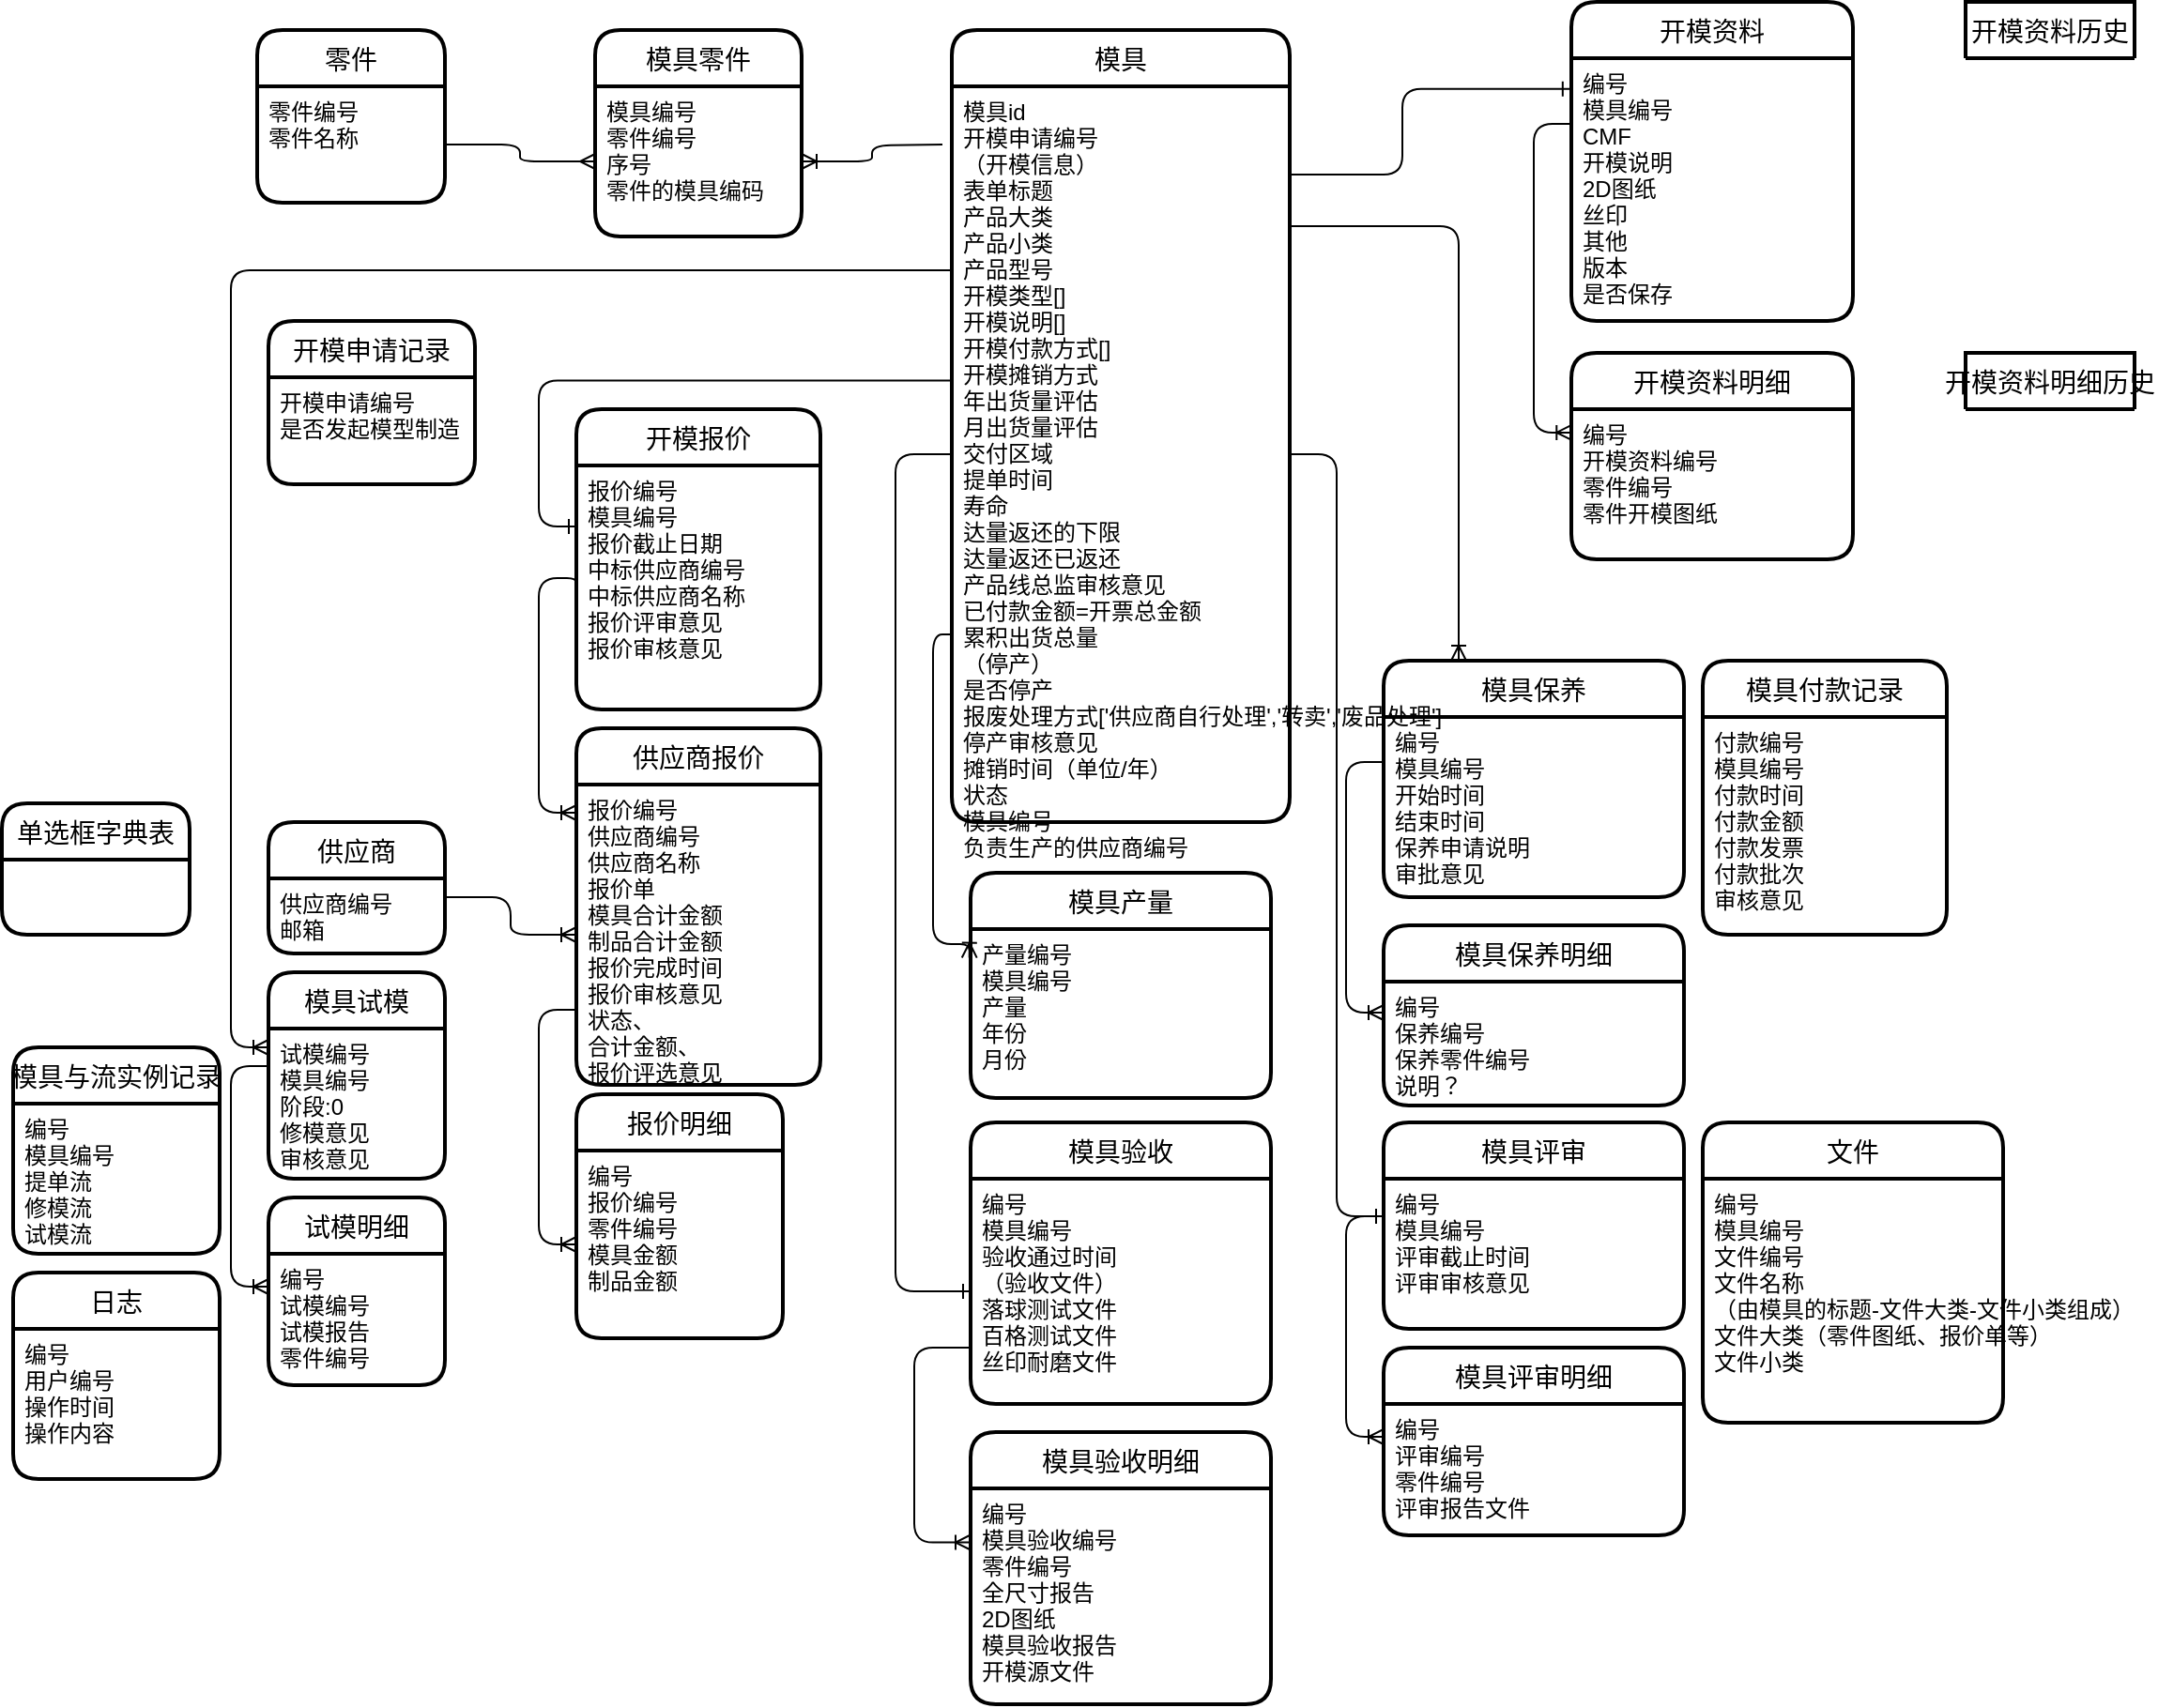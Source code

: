 <mxfile version="13.2.4" type="github" pages="4">
  <diagram id="NsPrAINzQS3ARWFUSx2h" name="实体关系图">
    <mxGraphModel grid="1" gridSize="10" guides="1" tooltips="1" connect="1" arrows="1" page="1" fold="1" pageScale="1" pageWidth="827" pageHeight="1169" math="0" shadow="0">
      <root>
        <mxCell id="0" />
        <mxCell id="1" parent="0" />
        <mxCell id="4ZtbwT0k7VQaQEq-_F7P-45" value="" style="edgeStyle=orthogonalEdgeStyle;fontSize=12;html=1;endArrow=none;startArrow=ERoneToMany;startFill=0;endFill=0;entryX=0;entryY=0.5;entryDx=0;entryDy=0;" parent="1" source="4ZtbwT0k7VQaQEq-_F7P-41" target="4ZtbwT0k7VQaQEq-_F7P-38" edge="1">
          <mxGeometry width="100" height="100" relative="1" as="geometry">
            <mxPoint x="290" y="440" as="sourcePoint" />
            <mxPoint x="250" y="240" as="targetPoint" />
            <Array as="points">
              <mxPoint x="290" y="435" />
              <mxPoint x="290" y="310" />
              <mxPoint x="310" y="310" />
            </Array>
          </mxGeometry>
        </mxCell>
        <mxCell id="4ZtbwT0k7VQaQEq-_F7P-37" value="开模报价" style="swimlane;childLayout=stackLayout;horizontal=1;startSize=30;horizontalStack=0;rounded=1;fontSize=14;fontStyle=0;strokeWidth=2;resizeParent=0;resizeLast=1;shadow=0;dashed=0;align=center;" parent="1" vertex="1">
          <mxGeometry x="310" y="220" width="130" height="160" as="geometry">
            <mxRectangle x="310" y="220" width="90" height="30" as="alternateBounds" />
          </mxGeometry>
        </mxCell>
        <mxCell id="4ZtbwT0k7VQaQEq-_F7P-38" value="报价编号&#xa;模具编号&#xa;报价截止日期&#xa;中标供应商编号&#xa;中标供应商名称&#xa;报价评审意见&#xa;报价审核意见" style="align=left;strokeColor=none;fillColor=none;spacingLeft=4;fontSize=12;verticalAlign=top;resizable=0;rotatable=0;part=1;" parent="4ZtbwT0k7VQaQEq-_F7P-37" vertex="1">
          <mxGeometry y="30" width="130" height="130" as="geometry" />
        </mxCell>
        <mxCell id="phaZ8rM3X3tsjUS_MmY6-9" style="edgeStyle=orthogonalEdgeStyle;rounded=1;orthogonalLoop=1;jettySize=auto;html=1;startArrow=none;startFill=0;endArrow=ERoneToMany;endFill=0;elbow=vertical;strokeColor=#000000;entryX=-0.004;entryY=0.17;entryDx=0;entryDy=0;entryPerimeter=0;" parent="1" source="4ZtbwT0k7VQaQEq-_F7P-36" target="4ZtbwT0k7VQaQEq-_F7P-68" edge="1">
          <mxGeometry relative="1" as="geometry">
            <mxPoint x="529" y="270" as="sourcePoint" />
            <mxPoint x="520" y="430" as="targetPoint" />
            <Array as="points">
              <mxPoint x="500" y="340" />
              <mxPoint x="500" y="505" />
            </Array>
          </mxGeometry>
        </mxCell>
        <mxCell id="phaZ8rM3X3tsjUS_MmY6-15" style="edgeStyle=orthogonalEdgeStyle;rounded=1;orthogonalLoop=1;jettySize=auto;html=1;exitX=1;exitY=0.25;exitDx=0;exitDy=0;entryX=0;entryY=0.5;entryDx=0;entryDy=0;startArrow=none;startFill=0;endArrow=ERoneToMany;endFill=0;strokeColor=#000000;" parent="1" source="phaZ8rM3X3tsjUS_MmY6-7" target="4ZtbwT0k7VQaQEq-_F7P-41" edge="1">
          <mxGeometry relative="1" as="geometry" />
        </mxCell>
        <mxCell id="phaZ8rM3X3tsjUS_MmY6-18" style="edgeStyle=orthogonalEdgeStyle;rounded=1;orthogonalLoop=1;jettySize=auto;html=1;exitX=0.998;exitY=0.19;exitDx=0;exitDy=0;startArrow=none;startFill=0;endArrow=ERoneToMany;endFill=0;strokeColor=#000000;exitPerimeter=0;entryX=0.25;entryY=0;entryDx=0;entryDy=0;" parent="1" source="4ZtbwT0k7VQaQEq-_F7P-36" target="phaZ8rM3X3tsjUS_MmY6-16" edge="1">
          <mxGeometry relative="1" as="geometry">
            <mxPoint x="870" y="330" as="targetPoint" />
            <Array as="points">
              <mxPoint x="780" y="123" />
            </Array>
          </mxGeometry>
        </mxCell>
        <mxCell id="phaZ8rM3X3tsjUS_MmY6-39" style="edgeStyle=orthogonalEdgeStyle;rounded=1;orthogonalLoop=1;jettySize=auto;html=1;exitX=0;exitY=0.25;exitDx=0;exitDy=0;entryX=0;entryY=0.25;entryDx=0;entryDy=0;startArrow=none;startFill=0;endArrow=ERoneToMany;endFill=0;strokeColor=#000000;" parent="1" source="phaZ8rM3X3tsjUS_MmY6-22" target="phaZ8rM3X3tsjUS_MmY6-26" edge="1">
          <mxGeometry relative="1" as="geometry" />
        </mxCell>
        <mxCell id="phaZ8rM3X3tsjUS_MmY6-108" value="开模资料明细历史" style="swimlane;childLayout=stackLayout;horizontal=1;startSize=30;horizontalStack=0;rounded=1;fontSize=14;fontStyle=0;strokeWidth=2;resizeParent=0;resizeLast=1;shadow=0;dashed=0;align=center;" parent="1" vertex="1" collapsed="1">
          <mxGeometry x="1050" y="190" width="90" height="30" as="geometry">
            <mxRectangle x="1050" y="190" width="150" height="110" as="alternateBounds" />
          </mxGeometry>
        </mxCell>
        <mxCell id="phaZ8rM3X3tsjUS_MmY6-109" value="编号&#xa;开模资料编号&#xa;零件编号&#xa;零件开模图纸&#xa;&#xa;&#xa;" style="align=left;strokeColor=none;fillColor=none;spacingLeft=4;fontSize=12;verticalAlign=top;resizable=0;rotatable=0;part=1;" parent="phaZ8rM3X3tsjUS_MmY6-108" vertex="1">
          <mxGeometry y="30" width="90" as="geometry" />
        </mxCell>
        <mxCell id="phaZ8rM3X3tsjUS_MmY6-50" style="edgeStyle=orthogonalEdgeStyle;rounded=1;orthogonalLoop=1;jettySize=auto;html=1;exitX=0;exitY=0.5;exitDx=0;exitDy=0;entryX=0;entryY=0.5;entryDx=0;entryDy=0;startArrow=none;startFill=0;endArrow=ERone;endFill=0;strokeColor=#000000;fontColor=#BBBBBB;" parent="1" source="4ZtbwT0k7VQaQEq-_F7P-36" target="phaZ8rM3X3tsjUS_MmY6-49" edge="1">
          <mxGeometry relative="1" as="geometry">
            <Array as="points">
              <mxPoint x="480" y="244" />
              <mxPoint x="480" y="690" />
            </Array>
          </mxGeometry>
        </mxCell>
        <mxCell id="phaZ8rM3X3tsjUS_MmY6-54" style="edgeStyle=orthogonalEdgeStyle;rounded=1;orthogonalLoop=1;jettySize=auto;html=1;exitX=0;exitY=0.75;exitDx=0;exitDy=0;entryX=0;entryY=0.25;entryDx=0;entryDy=0;startArrow=none;startFill=0;endArrow=ERoneToMany;endFill=0;strokeColor=#000000;fontColor=#BBBBBB;" parent="1" source="phaZ8rM3X3tsjUS_MmY6-49" target="phaZ8rM3X3tsjUS_MmY6-53" edge="1">
          <mxGeometry relative="1" as="geometry">
            <Array as="points">
              <mxPoint x="490" y="720" />
              <mxPoint x="490" y="824" />
            </Array>
          </mxGeometry>
        </mxCell>
        <mxCell id="phaZ8rM3X3tsjUS_MmY6-63" style="edgeStyle=orthogonalEdgeStyle;rounded=1;orthogonalLoop=1;jettySize=auto;html=1;exitX=0;exitY=0.25;exitDx=0;exitDy=0;entryX=0;entryY=0.25;entryDx=0;entryDy=0;startArrow=none;startFill=0;endArrow=ERoneToMany;endFill=0;strokeColor=#000000;fontColor=#BBBBBB;" parent="1" source="phaZ8rM3X3tsjUS_MmY6-60" target="phaZ8rM3X3tsjUS_MmY6-62" edge="1">
          <mxGeometry relative="1" as="geometry">
            <Array as="points">
              <mxPoint x="720" y="650" />
              <mxPoint x="720" y="768" />
            </Array>
          </mxGeometry>
        </mxCell>
        <mxCell id="phaZ8rM3X3tsjUS_MmY6-64" style="edgeStyle=orthogonalEdgeStyle;rounded=1;orthogonalLoop=1;jettySize=auto;html=1;exitX=1;exitY=0.5;exitDx=0;exitDy=0;entryX=0;entryY=0.25;entryDx=0;entryDy=0;startArrow=none;startFill=0;endArrow=ERone;endFill=0;strokeColor=#000000;fontColor=#BBBBBB;" parent="1" source="4ZtbwT0k7VQaQEq-_F7P-36" target="phaZ8rM3X3tsjUS_MmY6-60" edge="1">
          <mxGeometry relative="1" as="geometry" />
        </mxCell>
        <mxCell id="phaZ8rM3X3tsjUS_MmY6-45" value="模具付款记录" style="swimlane;childLayout=stackLayout;horizontal=1;startSize=30;horizontalStack=0;rounded=1;fontSize=14;fontStyle=0;strokeWidth=2;resizeParent=0;resizeLast=1;shadow=0;dashed=0;align=center;" parent="1" vertex="1">
          <mxGeometry x="910" y="354" width="130" height="146" as="geometry">
            <mxRectangle x="740" y="510" width="140" height="30" as="alternateBounds" />
          </mxGeometry>
        </mxCell>
        <mxCell id="phaZ8rM3X3tsjUS_MmY6-46" value="付款编号&#xa;模具编号&#xa;付款时间&#xa;付款金额&#xa;付款发票&#xa;付款批次&#xa;审核意见" style="align=left;strokeColor=none;fillColor=none;spacingLeft=4;fontSize=12;verticalAlign=top;resizable=0;rotatable=0;part=1;" parent="phaZ8rM3X3tsjUS_MmY6-45" vertex="1">
          <mxGeometry y="30" width="130" height="116" as="geometry" />
        </mxCell>
        <mxCell id="phaZ8rM3X3tsjUS_MmY6-2" value="零件" style="swimlane;childLayout=stackLayout;horizontal=1;startSize=30;horizontalStack=0;rounded=1;fontSize=14;fontStyle=0;strokeWidth=2;resizeParent=0;resizeLast=1;shadow=0;dashed=0;align=center;" parent="1" vertex="1">
          <mxGeometry x="140" y="18" width="100" height="92" as="geometry">
            <mxRectangle x="240" y="40" width="60" height="30" as="alternateBounds" />
          </mxGeometry>
        </mxCell>
        <mxCell id="phaZ8rM3X3tsjUS_MmY6-3" value="零件编号&#xa;零件名称&#xa;" style="align=left;strokeColor=none;fillColor=none;spacingLeft=4;fontSize=12;verticalAlign=top;resizable=0;rotatable=0;part=1;" parent="phaZ8rM3X3tsjUS_MmY6-2" vertex="1">
          <mxGeometry y="30" width="100" height="62" as="geometry" />
        </mxCell>
        <mxCell id="phaZ8rM3X3tsjUS_MmY6-13" value="模具零件" style="swimlane;childLayout=stackLayout;horizontal=1;startSize=30;horizontalStack=0;rounded=1;fontSize=14;fontStyle=0;strokeWidth=2;resizeParent=0;resizeLast=1;shadow=0;dashed=0;align=center;" parent="1" vertex="1">
          <mxGeometry x="320" y="18" width="110" height="110" as="geometry">
            <mxRectangle x="320" y="10" width="120" height="30" as="alternateBounds" />
          </mxGeometry>
        </mxCell>
        <mxCell id="phaZ8rM3X3tsjUS_MmY6-14" value="模具编号&#xa;零件编号&#xa;序号&#xa;零件的模具编码" style="align=left;strokeColor=none;fillColor=none;spacingLeft=4;fontSize=12;verticalAlign=top;resizable=0;rotatable=0;part=1;" parent="phaZ8rM3X3tsjUS_MmY6-13" vertex="1">
          <mxGeometry y="30" width="110" height="80" as="geometry" />
        </mxCell>
        <mxCell id="phaZ8rM3X3tsjUS_MmY6-61" value="模具评审明细" style="swimlane;childLayout=stackLayout;horizontal=1;startSize=30;horizontalStack=0;rounded=1;fontSize=14;fontStyle=0;strokeWidth=2;resizeParent=0;resizeLast=1;shadow=0;dashed=0;align=center;" parent="1" vertex="1">
          <mxGeometry x="740" y="720" width="160" height="100" as="geometry">
            <mxRectangle x="710" y="600" width="90" height="30" as="alternateBounds" />
          </mxGeometry>
        </mxCell>
        <mxCell id="phaZ8rM3X3tsjUS_MmY6-62" value="编号&#xa;评审编号&#xa;零件编号&#xa;评审报告文件&#xa;" style="align=left;strokeColor=none;fillColor=none;spacingLeft=4;fontSize=12;verticalAlign=top;resizable=0;rotatable=0;part=1;" parent="phaZ8rM3X3tsjUS_MmY6-61" vertex="1">
          <mxGeometry y="30" width="160" height="70" as="geometry" />
        </mxCell>
        <mxCell id="phaZ8rM3X3tsjUS_MmY6-79" style="edgeStyle=orthogonalEdgeStyle;rounded=1;orthogonalLoop=1;jettySize=auto;html=1;startArrow=none;startFill=0;endArrow=ERone;endFill=0;strokeColor=#000000;fontColor=#BBBBBB;entryX=-0.004;entryY=0.117;entryDx=0;entryDy=0;entryPerimeter=0;" parent="1" source="4ZtbwT0k7VQaQEq-_F7P-36" target="phaZ8rM3X3tsjUS_MmY6-75" edge="1">
          <mxGeometry relative="1" as="geometry">
            <mxPoint x="710" y="103" as="sourcePoint" />
            <Array as="points">
              <mxPoint x="750" y="95" />
              <mxPoint x="750" y="49" />
            </Array>
          </mxGeometry>
        </mxCell>
        <mxCell id="phaZ8rM3X3tsjUS_MmY6-74" value="开模资料" style="swimlane;childLayout=stackLayout;horizontal=1;startSize=30;horizontalStack=0;rounded=1;fontSize=14;fontStyle=0;strokeWidth=2;resizeParent=0;resizeLast=1;shadow=0;dashed=0;align=center;" parent="1" vertex="1">
          <mxGeometry x="840" y="3" width="150" height="170" as="geometry">
            <mxRectangle x="115" y="555" width="90" height="30" as="alternateBounds" />
          </mxGeometry>
        </mxCell>
        <mxCell id="phaZ8rM3X3tsjUS_MmY6-75" value="编号&#xa;模具编号&#xa;CMF&#xa;开模说明&#xa;2D图纸&#xa;丝印&#xa;其他&#xa;版本&#xa;是否保存" style="align=left;strokeColor=none;fillColor=none;spacingLeft=4;fontSize=12;verticalAlign=top;resizable=0;rotatable=0;part=1;" parent="phaZ8rM3X3tsjUS_MmY6-74" vertex="1">
          <mxGeometry y="30" width="150" height="140" as="geometry" />
        </mxCell>
        <mxCell id="phaZ8rM3X3tsjUS_MmY6-82" style="edgeStyle=orthogonalEdgeStyle;rounded=1;orthogonalLoop=1;jettySize=auto;html=1;exitX=0;exitY=0.25;exitDx=0;exitDy=0;entryX=0.001;entryY=0.156;entryDx=0;entryDy=0;entryPerimeter=0;startArrow=none;startFill=0;endArrow=ERoneToMany;endFill=0;strokeColor=#000000;fontColor=#BBBBBB;" parent="1" source="phaZ8rM3X3tsjUS_MmY6-75" target="phaZ8rM3X3tsjUS_MmY6-70" edge="1">
          <mxGeometry relative="1" as="geometry" />
        </mxCell>
        <mxCell id="phaZ8rM3X3tsjUS_MmY6-83" style="edgeStyle=orthogonalEdgeStyle;rounded=1;orthogonalLoop=1;jettySize=auto;html=1;exitX=0;exitY=0.4;exitDx=0;exitDy=0;entryX=0;entryY=0.25;entryDx=0;entryDy=0;startArrow=none;startFill=0;endArrow=ERone;endFill=0;strokeColor=#000000;fontColor=#BBBBBB;exitPerimeter=0;" parent="1" source="4ZtbwT0k7VQaQEq-_F7P-36" target="4ZtbwT0k7VQaQEq-_F7P-38" edge="1">
          <mxGeometry relative="1" as="geometry" />
        </mxCell>
        <mxCell id="phaZ8rM3X3tsjUS_MmY6-16" value="模具保养" style="swimlane;childLayout=stackLayout;horizontal=1;startSize=30;horizontalStack=0;rounded=1;fontSize=14;fontStyle=0;strokeWidth=2;resizeParent=0;resizeLast=1;shadow=0;dashed=0;align=center;" parent="1" vertex="1">
          <mxGeometry x="740" y="354" width="160" height="126" as="geometry">
            <mxRectangle x="740" y="360" width="90" height="30" as="alternateBounds" />
          </mxGeometry>
        </mxCell>
        <mxCell id="phaZ8rM3X3tsjUS_MmY6-17" value="编号&#xa;模具编号&#xa;开始时间&#xa;结束时间&#xa;保养申请说明&#xa;审批意见" style="align=left;strokeColor=none;fillColor=none;spacingLeft=4;fontSize=12;verticalAlign=top;resizable=0;rotatable=0;part=1;" parent="phaZ8rM3X3tsjUS_MmY6-16" vertex="1">
          <mxGeometry y="30" width="160" height="96" as="geometry" />
        </mxCell>
        <mxCell id="phaZ8rM3X3tsjUS_MmY6-69" value="开模资料明细" style="swimlane;childLayout=stackLayout;horizontal=1;startSize=30;horizontalStack=0;rounded=1;fontSize=14;fontStyle=0;strokeWidth=2;resizeParent=0;resizeLast=1;shadow=0;dashed=0;align=center;" parent="1" vertex="1">
          <mxGeometry x="840" y="190" width="150" height="110" as="geometry">
            <mxRectangle x="115" y="555" width="90" height="30" as="alternateBounds" />
          </mxGeometry>
        </mxCell>
        <mxCell id="phaZ8rM3X3tsjUS_MmY6-70" value="编号&#xa;开模资料编号&#xa;零件编号&#xa;零件开模图纸&#xa;&#xa;&#xa;" style="align=left;strokeColor=none;fillColor=none;spacingLeft=4;fontSize=12;verticalAlign=top;resizable=0;rotatable=0;part=1;" parent="phaZ8rM3X3tsjUS_MmY6-69" vertex="1">
          <mxGeometry y="30" width="150" height="80" as="geometry" />
        </mxCell>
        <mxCell id="phaZ8rM3X3tsjUS_MmY6-84" style="edgeStyle=orthogonalEdgeStyle;rounded=1;orthogonalLoop=1;jettySize=auto;html=1;exitX=1;exitY=0.5;exitDx=0;exitDy=0;entryX=0;entryY=0.5;entryDx=0;entryDy=0;startArrow=none;startFill=0;endArrow=ERmany;endFill=0;strokeColor=#000000;fontColor=#BBBBBB;" parent="1" source="phaZ8rM3X3tsjUS_MmY6-3" target="phaZ8rM3X3tsjUS_MmY6-14" edge="1">
          <mxGeometry relative="1" as="geometry" />
        </mxCell>
        <mxCell id="phaZ8rM3X3tsjUS_MmY6-86" style="edgeStyle=orthogonalEdgeStyle;rounded=1;orthogonalLoop=1;jettySize=auto;html=1;startArrow=none;startFill=0;endArrow=ERoneToMany;endFill=0;strokeColor=#000000;fontColor=#BBBBBB;" parent="1" target="phaZ8rM3X3tsjUS_MmY6-14" edge="1">
          <mxGeometry relative="1" as="geometry">
            <Array as="points" />
            <mxPoint x="505" y="79" as="sourcePoint" />
          </mxGeometry>
        </mxCell>
        <mxCell id="4ZtbwT0k7VQaQEq-_F7P-35" value="模具" style="swimlane;childLayout=stackLayout;horizontal=1;startSize=30;horizontalStack=0;rounded=1;fontSize=14;fontStyle=0;strokeWidth=2;resizeParent=0;resizeLast=1;shadow=0;dashed=0;align=center;" parent="1" vertex="1">
          <mxGeometry x="510" y="18" width="180" height="422" as="geometry">
            <mxRectangle x="530" y="220" width="60" height="30" as="alternateBounds" />
          </mxGeometry>
        </mxCell>
        <mxCell id="4ZtbwT0k7VQaQEq-_F7P-36" value="模具id&#xa;开模申请编号&#xa;（开模信息）&#xa;表单标题&#xa;产品大类&#xa;产品小类&#xa;产品型号&#xa;开模类型[]&#xa;开模说明[]&#xa;开模付款方式[]&#xa;开模摊销方式&#xa;年出货量评估&#xa;月出货量评估&#xa;交付区域&#xa;提单时间&#xa;寿命&#xa;达量返还的下限&#xa;达量返还已返还&#xa;产品线总监审核意见&#xa;已付款金额=开票总金额&#xa;累积出货总量&#xa;（停产）&#xa;是否停产&#xa;报废处理方式[&#39;供应商自行处理&#39;,&#39;转卖&#39;,&#39;废品处理&#39;]&#xa;停产审核意见&#xa;摊销时间（单位/年）&#xa;状态&#xa;模具编号&#xa;负责生产的供应商编号" style="align=left;strokeColor=none;fillColor=none;spacingLeft=4;fontSize=12;verticalAlign=top;resizable=0;rotatable=0;part=1;" parent="4ZtbwT0k7VQaQEq-_F7P-35" vertex="1">
          <mxGeometry y="30" width="180" height="392" as="geometry" />
        </mxCell>
        <mxCell id="phaZ8rM3X3tsjUS_MmY6-21" value="模具试模" style="swimlane;childLayout=stackLayout;horizontal=1;startSize=30;horizontalStack=0;rounded=1;fontSize=14;fontStyle=0;strokeWidth=2;resizeParent=0;resizeLast=1;shadow=0;dashed=0;align=center;" parent="1" vertex="1">
          <mxGeometry x="146" y="520" width="94" height="110" as="geometry" />
        </mxCell>
        <mxCell id="phaZ8rM3X3tsjUS_MmY6-22" value="试模编号&#xa;模具编号&#xa;阶段:0&#xa;修模意见&#xa;审核意见" style="align=left;strokeColor=none;fillColor=none;spacingLeft=4;fontSize=12;verticalAlign=top;resizable=0;rotatable=0;part=1;" parent="phaZ8rM3X3tsjUS_MmY6-21" vertex="1">
          <mxGeometry y="30" width="94" height="80" as="geometry" />
        </mxCell>
        <mxCell id="phaZ8rM3X3tsjUS_MmY6-92" style="edgeStyle=orthogonalEdgeStyle;rounded=1;orthogonalLoop=1;jettySize=auto;html=1;exitX=0;exitY=0.25;exitDx=0;exitDy=0;entryX=0;entryY=0.125;entryDx=0;entryDy=0;startArrow=none;startFill=0;endArrow=ERoneToMany;endFill=0;strokeColor=#000000;fontColor=#BBBBBB;entryPerimeter=0;" parent="1" source="4ZtbwT0k7VQaQEq-_F7P-36" target="phaZ8rM3X3tsjUS_MmY6-22" edge="1">
          <mxGeometry relative="1" as="geometry" />
        </mxCell>
        <mxCell id="4ZtbwT0k7VQaQEq-_F7P-40" value="供应商报价" style="swimlane;childLayout=stackLayout;horizontal=1;startSize=30;horizontalStack=0;rounded=1;fontSize=14;fontStyle=0;strokeWidth=2;resizeParent=0;resizeLast=1;shadow=0;dashed=0;align=center;" parent="1" vertex="1">
          <mxGeometry x="310" y="390" width="130" height="190" as="geometry">
            <mxRectangle x="320" y="400" width="120" height="30" as="alternateBounds" />
          </mxGeometry>
        </mxCell>
        <mxCell id="4ZtbwT0k7VQaQEq-_F7P-41" value="报价编号&#xa;供应商编号&#xa;供应商名称&#xa;报价单&#xa;模具合计金额&#xa;制品合计金额&#xa;报价完成时间&#xa;报价审核意见&#xa;状态、&#xa;合计金额、&#xa;报价评选意见" style="align=left;strokeColor=none;fillColor=none;spacingLeft=4;fontSize=12;verticalAlign=top;resizable=0;rotatable=0;part=1;" parent="4ZtbwT0k7VQaQEq-_F7P-40" vertex="1">
          <mxGeometry y="30" width="130" height="160" as="geometry" />
        </mxCell>
        <mxCell id="phaZ8rM3X3tsjUS_MmY6-77" value="开模资料历史" style="swimlane;childLayout=stackLayout;horizontal=1;startSize=30;horizontalStack=0;rounded=1;fontSize=14;fontStyle=0;strokeWidth=2;resizeParent=0;resizeLast=1;shadow=0;dashed=0;align=center;" parent="1" vertex="1" collapsed="1">
          <mxGeometry x="1050" y="3" width="90" height="30" as="geometry">
            <mxRectangle x="1050" y="3" width="150" height="170" as="alternateBounds" />
          </mxGeometry>
        </mxCell>
        <mxCell id="phaZ8rM3X3tsjUS_MmY6-78" value="编号&#xa;模具编号&#xa;CMF&#xa;开模说明&#xa;2D图纸&#xa;丝印&#xa;其他&#xa;版本" style="align=left;strokeColor=none;fillColor=none;spacingLeft=4;fontSize=12;verticalAlign=top;resizable=0;rotatable=0;part=1;" parent="phaZ8rM3X3tsjUS_MmY6-77" vertex="1">
          <mxGeometry y="30" width="90" as="geometry" />
        </mxCell>
        <mxCell id="phaZ8rM3X3tsjUS_MmY6-99" value="模具保养明细" style="swimlane;childLayout=stackLayout;horizontal=1;startSize=30;horizontalStack=0;rounded=1;fontSize=14;fontStyle=0;strokeWidth=2;resizeParent=0;resizeLast=1;shadow=0;dashed=0;align=center;" parent="1" vertex="1">
          <mxGeometry x="740" y="495" width="160" height="96" as="geometry">
            <mxRectangle x="740" y="360" width="90" height="30" as="alternateBounds" />
          </mxGeometry>
        </mxCell>
        <mxCell id="phaZ8rM3X3tsjUS_MmY6-100" value="编号&#xa;保养编号&#xa;保养零件编号&#xa;说明？&#xa;" style="align=left;strokeColor=none;fillColor=none;spacingLeft=4;fontSize=12;verticalAlign=top;resizable=0;rotatable=0;part=1;" parent="phaZ8rM3X3tsjUS_MmY6-99" vertex="1">
          <mxGeometry y="30" width="160" height="66" as="geometry" />
        </mxCell>
        <mxCell id="phaZ8rM3X3tsjUS_MmY6-101" style="edgeStyle=orthogonalEdgeStyle;rounded=1;orthogonalLoop=1;jettySize=auto;html=1;exitX=0;exitY=0.25;exitDx=0;exitDy=0;entryX=0;entryY=0.25;entryDx=0;entryDy=0;startArrow=none;startFill=0;endArrow=ERoneToMany;endFill=0;strokeColor=#000000;fontColor=#BBBBBB;" parent="1" source="phaZ8rM3X3tsjUS_MmY6-17" target="phaZ8rM3X3tsjUS_MmY6-100" edge="1">
          <mxGeometry relative="1" as="geometry" />
        </mxCell>
        <mxCell id="phaZ8rM3X3tsjUS_MmY6-112" value="开模申请记录" style="swimlane;childLayout=stackLayout;horizontal=1;startSize=30;horizontalStack=0;rounded=1;fontSize=14;fontStyle=0;strokeWidth=2;resizeParent=0;resizeLast=1;shadow=0;dashed=0;align=center;" parent="1" vertex="1">
          <mxGeometry x="146" y="173" width="110" height="87" as="geometry" />
        </mxCell>
        <mxCell id="phaZ8rM3X3tsjUS_MmY6-113" value="开模申请编号&#xa;是否发起模型制造" style="align=left;strokeColor=none;fillColor=none;spacingLeft=4;fontSize=12;verticalAlign=top;resizable=0;rotatable=0;part=1;" parent="phaZ8rM3X3tsjUS_MmY6-112" vertex="1">
          <mxGeometry y="30" width="110" height="57" as="geometry" />
        </mxCell>
        <mxCell id="phaZ8rM3X3tsjUS_MmY6-105" style="edgeStyle=orthogonalEdgeStyle;rounded=1;orthogonalLoop=1;jettySize=auto;html=1;exitX=0;exitY=0.75;exitDx=0;exitDy=0;entryX=0;entryY=0.5;entryDx=0;entryDy=0;startArrow=none;startFill=0;endArrow=ERoneToMany;endFill=0;strokeColor=#000000;fontColor=#BBBBBB;" parent="1" source="4ZtbwT0k7VQaQEq-_F7P-41" target="phaZ8rM3X3tsjUS_MmY6-95" edge="1">
          <mxGeometry relative="1" as="geometry" />
        </mxCell>
        <mxCell id="phaZ8rM3X3tsjUS_MmY6-25" value="试模明细" style="swimlane;childLayout=stackLayout;horizontal=1;startSize=30;horizontalStack=0;rounded=1;fontSize=14;fontStyle=0;strokeWidth=2;resizeParent=0;resizeLast=1;shadow=0;dashed=0;align=center;" parent="1" vertex="1">
          <mxGeometry x="146" y="640" width="94" height="100" as="geometry" />
        </mxCell>
        <mxCell id="phaZ8rM3X3tsjUS_MmY6-26" value="编号&#xa;试模编号&#xa;试模报告&#xa;零件编号" style="align=left;strokeColor=none;fillColor=none;spacingLeft=4;fontSize=12;verticalAlign=top;resizable=0;rotatable=0;part=1;" parent="phaZ8rM3X3tsjUS_MmY6-25" vertex="1">
          <mxGeometry y="30" width="94" height="70" as="geometry" />
        </mxCell>
        <mxCell id="phaZ8rM3X3tsjUS_MmY6-59" value="模具评审" style="swimlane;childLayout=stackLayout;horizontal=1;startSize=30;horizontalStack=0;rounded=1;fontSize=14;fontStyle=0;strokeWidth=2;resizeParent=0;resizeLast=1;shadow=0;dashed=0;align=center;" parent="1" vertex="1">
          <mxGeometry x="740" y="600" width="160" height="110" as="geometry">
            <mxRectangle x="710" y="600" width="90" height="30" as="alternateBounds" />
          </mxGeometry>
        </mxCell>
        <mxCell id="phaZ8rM3X3tsjUS_MmY6-60" value="编号&#xa;模具编号&#xa;评审截止时间&#xa;评审审核意见&#xa;" style="align=left;strokeColor=none;fillColor=none;spacingLeft=4;fontSize=12;verticalAlign=top;resizable=0;rotatable=0;part=1;" parent="phaZ8rM3X3tsjUS_MmY6-59" vertex="1">
          <mxGeometry y="30" width="160" height="80" as="geometry" />
        </mxCell>
        <mxCell id="phaZ8rM3X3tsjUS_MmY6-6" value="供应商" style="swimlane;childLayout=stackLayout;horizontal=1;startSize=30;horizontalStack=0;rounded=1;fontSize=14;fontStyle=0;strokeWidth=2;resizeParent=0;resizeLast=1;shadow=0;dashed=0;align=center;" parent="1" vertex="1">
          <mxGeometry x="146" y="440" width="94" height="70" as="geometry">
            <mxRectangle x="146" y="440" width="70" height="30" as="alternateBounds" />
          </mxGeometry>
        </mxCell>
        <mxCell id="phaZ8rM3X3tsjUS_MmY6-7" value="供应商编号&#xa;邮箱" style="align=left;strokeColor=none;fillColor=none;spacingLeft=4;fontSize=12;verticalAlign=top;resizable=0;rotatable=0;part=1;" parent="phaZ8rM3X3tsjUS_MmY6-6" vertex="1">
          <mxGeometry y="30" width="94" height="40" as="geometry" />
        </mxCell>
        <mxCell id="H4N9NTBg1bEjD5q0KLPL-9" value="单选框字典表" style="swimlane;childLayout=stackLayout;horizontal=1;startSize=30;horizontalStack=0;rounded=1;fontSize=14;fontStyle=0;strokeWidth=2;resizeParent=0;resizeLast=1;shadow=0;dashed=0;align=center;" parent="1" vertex="1">
          <mxGeometry x="4" y="430" width="100" height="70" as="geometry">
            <mxRectangle x="240" y="40" width="60" height="30" as="alternateBounds" />
          </mxGeometry>
        </mxCell>
        <mxCell id="4ZtbwT0k7VQaQEq-_F7P-67" value="模具产量" style="swimlane;childLayout=stackLayout;horizontal=1;startSize=30;horizontalStack=0;rounded=1;fontSize=14;fontStyle=0;strokeWidth=2;resizeParent=0;resizeLast=1;shadow=0;dashed=0;align=center;" parent="1" vertex="1">
          <mxGeometry x="520" y="467" width="160" height="120" as="geometry">
            <mxRectangle x="530" y="510" width="90" height="30" as="alternateBounds" />
          </mxGeometry>
        </mxCell>
        <mxCell id="4ZtbwT0k7VQaQEq-_F7P-68" value="产量编号&#xa;模具编号&#xa;产量&#xa;年份&#xa;月份" style="align=left;strokeColor=none;fillColor=none;spacingLeft=4;fontSize=12;verticalAlign=top;resizable=0;rotatable=0;part=1;" parent="4ZtbwT0k7VQaQEq-_F7P-67" vertex="1">
          <mxGeometry y="30" width="160" height="90" as="geometry" />
        </mxCell>
        <mxCell id="phaZ8rM3X3tsjUS_MmY6-48" value="模具验收" style="swimlane;childLayout=stackLayout;horizontal=1;startSize=30;horizontalStack=0;rounded=1;fontSize=14;fontStyle=0;strokeWidth=2;resizeParent=0;resizeLast=1;shadow=0;dashed=0;align=center;" parent="1" vertex="1">
          <mxGeometry x="520" y="600" width="160" height="150" as="geometry">
            <mxRectangle x="530" y="600" width="90" height="30" as="alternateBounds" />
          </mxGeometry>
        </mxCell>
        <mxCell id="phaZ8rM3X3tsjUS_MmY6-49" value="编号&#xa;模具编号&#xa;验收通过时间&#xa;（验收文件）&#xa;落球测试文件&#xa;百格测试文件&#xa;丝印耐磨文件&#xa;" style="align=left;strokeColor=none;fillColor=none;spacingLeft=4;fontSize=12;verticalAlign=top;resizable=0;rotatable=0;part=1;" parent="phaZ8rM3X3tsjUS_MmY6-48" vertex="1">
          <mxGeometry y="30" width="160" height="120" as="geometry" />
        </mxCell>
        <mxCell id="phaZ8rM3X3tsjUS_MmY6-52" value="模具验收明细" style="swimlane;childLayout=stackLayout;horizontal=1;startSize=30;horizontalStack=0;rounded=1;fontSize=14;fontStyle=0;strokeWidth=2;resizeParent=0;resizeLast=1;shadow=0;dashed=0;align=center;" parent="1" vertex="1">
          <mxGeometry x="520" y="765" width="160" height="145" as="geometry">
            <mxRectangle x="530" y="780" width="120" height="30" as="alternateBounds" />
          </mxGeometry>
        </mxCell>
        <mxCell id="phaZ8rM3X3tsjUS_MmY6-53" value="编号&#xa;模具验收编号&#xa;零件编号&#xa;全尺寸报告&#xa;2D图纸&#xa;模具验收报告&#xa;开模源文件" style="align=left;strokeColor=none;fillColor=none;spacingLeft=4;fontSize=12;verticalAlign=top;resizable=0;rotatable=0;part=1;" parent="phaZ8rM3X3tsjUS_MmY6-52" vertex="1">
          <mxGeometry y="30" width="160" height="115" as="geometry" />
        </mxCell>
        <mxCell id="phaZ8rM3X3tsjUS_MmY6-106" value="文件" style="swimlane;childLayout=stackLayout;horizontal=1;startSize=30;horizontalStack=0;rounded=1;fontSize=14;fontStyle=0;strokeWidth=2;resizeParent=0;resizeLast=1;shadow=0;dashed=0;align=center;" parent="1" vertex="1">
          <mxGeometry x="910" y="600" width="160" height="160" as="geometry">
            <mxRectangle x="710" y="600" width="90" height="30" as="alternateBounds" />
          </mxGeometry>
        </mxCell>
        <mxCell id="phaZ8rM3X3tsjUS_MmY6-107" value="编号&#xa;模具编号&#xa;文件编号&#xa;文件名称&#xa;（由模具的标题-文件大类-文件小类组成）&#xa;文件大类（零件图纸、报价单等）&#xa;文件小类&#xa;&#xa;&#xa;" style="align=left;strokeColor=none;fillColor=none;spacingLeft=4;fontSize=12;verticalAlign=top;resizable=0;rotatable=0;part=1;" parent="phaZ8rM3X3tsjUS_MmY6-106" vertex="1">
          <mxGeometry y="30" width="160" height="130" as="geometry" />
        </mxCell>
        <mxCell id="H4N9NTBg1bEjD5q0KLPL-19" value="模具与流实例记录" style="swimlane;childLayout=stackLayout;horizontal=1;startSize=30;horizontalStack=0;rounded=1;fontSize=14;fontStyle=0;strokeWidth=2;resizeParent=0;resizeLast=1;shadow=0;dashed=0;align=center;" parent="1" vertex="1">
          <mxGeometry x="10" y="560" width="110" height="110" as="geometry">
            <mxRectangle x="240" y="40" width="60" height="30" as="alternateBounds" />
          </mxGeometry>
        </mxCell>
        <mxCell id="H4N9NTBg1bEjD5q0KLPL-20" value="编号&#xa;模具编号&#xa;提单流&#xa;修模流&#xa;试模流" style="align=left;strokeColor=none;fillColor=none;spacingLeft=4;fontSize=12;verticalAlign=top;resizable=0;rotatable=0;part=1;" parent="H4N9NTBg1bEjD5q0KLPL-19" vertex="1">
          <mxGeometry y="30" width="110" height="80" as="geometry" />
        </mxCell>
        <mxCell id="l443qi18ZTVFyk3YpZq4-1" value="日志" style="swimlane;childLayout=stackLayout;horizontal=1;startSize=30;horizontalStack=0;rounded=1;fontSize=14;fontStyle=0;strokeWidth=2;resizeParent=0;resizeLast=1;shadow=0;dashed=0;align=center;" parent="1" vertex="1">
          <mxGeometry x="10" y="680" width="110" height="110" as="geometry">
            <mxRectangle x="10" y="680" width="60" height="30" as="alternateBounds" />
          </mxGeometry>
        </mxCell>
        <mxCell id="l443qi18ZTVFyk3YpZq4-2" value="编号&#xa;用户编号&#xa;操作时间&#xa;操作内容&#xa;" style="align=left;strokeColor=none;fillColor=none;spacingLeft=4;fontSize=12;verticalAlign=top;resizable=0;rotatable=0;part=1;" parent="l443qi18ZTVFyk3YpZq4-1" vertex="1">
          <mxGeometry y="30" width="110" height="80" as="geometry" />
        </mxCell>
        <mxCell id="phaZ8rM3X3tsjUS_MmY6-94" value="报价明细" style="swimlane;childLayout=stackLayout;horizontal=1;startSize=30;horizontalStack=0;rounded=1;fontSize=14;fontStyle=0;strokeWidth=2;resizeParent=0;resizeLast=1;shadow=0;dashed=0;align=center;" parent="1" vertex="1">
          <mxGeometry x="310" y="585" width="110" height="130" as="geometry" />
        </mxCell>
        <mxCell id="phaZ8rM3X3tsjUS_MmY6-95" value="编号&#xa;报价编号&#xa;零件编号 &#xa;模具金额 &#xa;制品金额" style="align=left;strokeColor=none;fillColor=none;spacingLeft=4;fontSize=12;verticalAlign=top;resizable=0;rotatable=0;part=1;" parent="phaZ8rM3X3tsjUS_MmY6-94" vertex="1">
          <mxGeometry y="30" width="110" height="100" as="geometry" />
        </mxCell>
      </root>
    </mxGraphModel>
  </diagram>
  <diagram id="RNah698bj2emm4qRknt2" name="Authorize">
    <mxGraphModel dx="1035" dy="594" grid="0" gridSize="10" guides="1" tooltips="1" connect="1" arrows="1" fold="1" page="1" pageScale="1" pageWidth="827" pageHeight="1169" math="0" shadow="0">
      <root>
        <mxCell id="1vu3u5ijJ9Em0-b-EK9I-0" />
        <mxCell id="1vu3u5ijJ9Em0-b-EK9I-1" parent="1vu3u5ijJ9Em0-b-EK9I-0" />
        <mxCell id="1vu3u5ijJ9Em0-b-EK9I-3" value="供应链Web" style="shape=umlLifeline;perimeter=lifelinePerimeter;whiteSpace=wrap;html=1;container=1;collapsible=0;recursiveResize=0;outlineConnect=0;fontSize=14;" parent="1vu3u5ijJ9Em0-b-EK9I-1" vertex="1">
          <mxGeometry x="260" y="160" width="100" height="340" as="geometry" />
        </mxCell>
        <mxCell id="1vu3u5ijJ9Em0-b-EK9I-4" value="" style="html=1;points=[];perimeter=orthogonalPerimeter;fontSize=14;" parent="1vu3u5ijJ9Em0-b-EK9I-3" vertex="1">
          <mxGeometry x="45" y="100" width="10" height="20" as="geometry" />
        </mxCell>
        <mxCell id="1vu3u5ijJ9Em0-b-EK9I-5" value="login" style="edgeStyle=orthogonalEdgeStyle;html=1;align=left;spacingLeft=2;endArrow=block;rounded=0;entryX=1;entryY=0;fontSize=14;" parent="1vu3u5ijJ9Em0-b-EK9I-3" target="1vu3u5ijJ9Em0-b-EK9I-4" edge="1">
          <mxGeometry relative="1" as="geometry">
            <mxPoint x="50" y="80" as="sourcePoint" />
            <Array as="points">
              <mxPoint x="75" y="80" />
            </Array>
          </mxGeometry>
        </mxCell>
        <mxCell id="1vu3u5ijJ9Em0-b-EK9I-15" value="" style="html=1;points=[];perimeter=orthogonalPerimeter;fontSize=14;" parent="1vu3u5ijJ9Em0-b-EK9I-3" vertex="1">
          <mxGeometry x="45" y="270" width="10" height="20" as="geometry" />
        </mxCell>
        <mxCell id="1vu3u5ijJ9Em0-b-EK9I-16" value="fill in the form" style="edgeStyle=orthogonalEdgeStyle;html=1;align=left;spacingLeft=2;endArrow=block;rounded=0;entryX=1;entryY=0;fontSize=14;" parent="1vu3u5ijJ9Em0-b-EK9I-3" target="1vu3u5ijJ9Em0-b-EK9I-15" edge="1">
          <mxGeometry x="0.385" y="-18" relative="1" as="geometry">
            <mxPoint x="50" y="250" as="sourcePoint" />
            <Array as="points">
              <mxPoint x="75" y="250" />
            </Array>
            <mxPoint x="15" y="8" as="offset" />
          </mxGeometry>
        </mxCell>
        <mxCell id="1vu3u5ijJ9Em0-b-EK9I-6" value="OA-service" style="shape=umlLifeline;perimeter=lifelinePerimeter;whiteSpace=wrap;html=1;container=1;collapsible=0;recursiveResize=0;outlineConnect=0;fontSize=14;" parent="1vu3u5ijJ9Em0-b-EK9I-1" vertex="1">
          <mxGeometry x="440" y="160" width="100" height="330" as="geometry" />
        </mxCell>
        <mxCell id="1vu3u5ijJ9Em0-b-EK9I-9" value="return" style="html=1;verticalAlign=bottom;endArrow=open;dashed=1;endSize=8;fontSize=14;" parent="1vu3u5ijJ9Em0-b-EK9I-1" edge="1">
          <mxGeometry relative="1" as="geometry">
            <mxPoint x="170" y="410" as="sourcePoint" />
            <mxPoint x="90" y="410" as="targetPoint" />
          </mxGeometry>
        </mxCell>
        <mxCell id="1vu3u5ijJ9Em0-b-EK9I-10" value="dispatch" style="html=1;verticalAlign=bottom;endArrow=block;fontSize=14;" parent="1vu3u5ijJ9Em0-b-EK9I-1" edge="1">
          <mxGeometry width="80" relative="1" as="geometry">
            <mxPoint x="70" y="360" as="sourcePoint" />
            <mxPoint x="150" y="360" as="targetPoint" />
          </mxGeometry>
        </mxCell>
        <mxCell id="1vu3u5ijJ9Em0-b-EK9I-11" value="uid,getToken()" style="html=1;verticalAlign=bottom;endArrow=block;fontSize=14;" parent="1vu3u5ijJ9Em0-b-EK9I-1" edge="1">
          <mxGeometry width="80" relative="1" as="geometry">
            <mxPoint x="330" y="300" as="sourcePoint" />
            <mxPoint x="480" y="300" as="targetPoint" />
          </mxGeometry>
        </mxCell>
        <mxCell id="1vu3u5ijJ9Em0-b-EK9I-12" value="token" style="html=1;verticalAlign=bottom;endArrow=open;dashed=1;endSize=8;fontSize=14;" parent="1vu3u5ijJ9Em0-b-EK9I-1" edge="1">
          <mxGeometry relative="1" as="geometry">
            <mxPoint x="480" y="325" as="sourcePoint" />
            <mxPoint x="330" y="325" as="targetPoint" />
          </mxGeometry>
        </mxCell>
        <mxCell id="1vu3u5ijJ9Em0-b-EK9I-13" value="token,getPage()" style="html=1;verticalAlign=bottom;endArrow=block;fontSize=14;" parent="1vu3u5ijJ9Em0-b-EK9I-1" edge="1">
          <mxGeometry width="80" relative="1" as="geometry">
            <mxPoint x="330" y="356" as="sourcePoint" />
            <mxPoint x="470" y="356" as="targetPoint" />
          </mxGeometry>
        </mxCell>
        <mxCell id="1vu3u5ijJ9Em0-b-EK9I-14" value="page" style="html=1;verticalAlign=bottom;endArrow=open;dashed=1;endSize=8;fontSize=14;" parent="1vu3u5ijJ9Em0-b-EK9I-1" edge="1">
          <mxGeometry relative="1" as="geometry">
            <mxPoint x="470" y="380" as="sourcePoint" />
            <mxPoint x="330" y="380" as="targetPoint" />
          </mxGeometry>
        </mxCell>
        <mxCell id="1vu3u5ijJ9Em0-b-EK9I-17" value="create" style="html=1;verticalAlign=bottom;endArrow=block;fontSize=14;" parent="1vu3u5ijJ9Em0-b-EK9I-1" edge="1">
          <mxGeometry width="80" relative="1" as="geometry">
            <mxPoint x="320" y="459" as="sourcePoint" />
            <mxPoint x="480" y="459" as="targetPoint" />
          </mxGeometry>
        </mxCell>
        <mxCell id="1vu3u5ijJ9Em0-b-EK9I-18" value="result" style="html=1;verticalAlign=bottom;endArrow=open;dashed=1;endSize=8;fontSize=14;" parent="1vu3u5ijJ9Em0-b-EK9I-1" edge="1">
          <mxGeometry relative="1" as="geometry">
            <mxPoint x="480" y="480" as="sourcePoint" />
            <mxPoint x="320" y="480" as="targetPoint" />
          </mxGeometry>
        </mxCell>
        <mxCell id="3fveDymnoiLG47hMmUIY-0" value="MMS-service" style="shape=umlLifeline;perimeter=lifelinePerimeter;whiteSpace=wrap;html=1;container=1;collapsible=0;recursiveResize=0;outlineConnect=0;fontSize=14;" vertex="1" parent="1vu3u5ijJ9Em0-b-EK9I-1">
          <mxGeometry x="577" y="160" width="100" height="330" as="geometry" />
        </mxCell>
        <mxCell id="3fveDymnoiLG47hMmUIY-1" value="?是否经过MMS-service" style="text;html=1;align=center;verticalAlign=middle;resizable=0;points=[];autosize=1;fontSize=14;" vertex="1" parent="1vu3u5ijJ9Em0-b-EK9I-1">
          <mxGeometry x="685" y="176" width="155" height="21" as="geometry" />
        </mxCell>
      </root>
    </mxGraphModel>
  </diagram>
  <diagram id="ODtLbDO7PPCLy25EE4LD" name="quote">
    <mxGraphModel dx="1035" dy="594" grid="0" gridSize="10" guides="1" tooltips="1" connect="1" arrows="1" fold="1" page="1" pageScale="1" pageWidth="827" pageHeight="1169" math="0" shadow="0">
      <root>
        <mxCell id="vfGS1A-ljRIdCJ72NoE5-0" />
        <mxCell id="vfGS1A-ljRIdCJ72NoE5-1" parent="vfGS1A-ljRIdCJ72NoE5-0" />
        <mxCell id="vfGS1A-ljRIdCJ72NoE5-2" value="OA-Web" style="shape=umlLifeline;perimeter=lifelinePerimeter;whiteSpace=wrap;html=1;container=1;collapsible=0;recursiveResize=0;outlineConnect=0;fontSize=14;" parent="vfGS1A-ljRIdCJ72NoE5-1" vertex="1">
          <mxGeometry x="260" y="160" width="100" height="340" as="geometry" />
        </mxCell>
        <mxCell id="vfGS1A-ljRIdCJ72NoE5-3" value="" style="html=1;points=[];perimeter=orthogonalPerimeter;fontSize=14;" parent="vfGS1A-ljRIdCJ72NoE5-2" vertex="1">
          <mxGeometry x="45" y="100" width="10" height="20" as="geometry" />
        </mxCell>
        <mxCell id="vfGS1A-ljRIdCJ72NoE5-4" value="采购完成报价申请" style="edgeStyle=orthogonalEdgeStyle;html=1;align=left;spacingLeft=2;endArrow=block;rounded=0;entryX=1;entryY=0;fontSize=14;" parent="vfGS1A-ljRIdCJ72NoE5-2" target="vfGS1A-ljRIdCJ72NoE5-3" edge="1">
          <mxGeometry relative="1" as="geometry">
            <mxPoint x="50" y="80" as="sourcePoint" />
            <Array as="points">
              <mxPoint x="75" y="80" />
            </Array>
          </mxGeometry>
        </mxCell>
        <mxCell id="vfGS1A-ljRIdCJ72NoE5-7" value="供应链Web" style="shape=umlLifeline;perimeter=lifelinePerimeter;whiteSpace=wrap;html=1;container=1;collapsible=0;recursiveResize=0;outlineConnect=0;fontSize=14;" parent="vfGS1A-ljRIdCJ72NoE5-1" vertex="1">
          <mxGeometry x="440" y="160" width="100" height="330" as="geometry" />
        </mxCell>
        <mxCell id="vfGS1A-ljRIdCJ72NoE5-5" value="" style="html=1;points=[];perimeter=orthogonalPerimeter;fontSize=14;" parent="vfGS1A-ljRIdCJ72NoE5-7" vertex="1">
          <mxGeometry x="46" y="180" width="10" height="20" as="geometry" />
        </mxCell>
        <mxCell id="vfGS1A-ljRIdCJ72NoE5-6" value="模具厂A、B、C填写报价&lt;br&gt;审核" style="edgeStyle=orthogonalEdgeStyle;html=1;align=left;spacingLeft=2;endArrow=block;rounded=0;entryX=1;entryY=0;fontSize=14;" parent="vfGS1A-ljRIdCJ72NoE5-7" target="vfGS1A-ljRIdCJ72NoE5-5" edge="1">
          <mxGeometry x="0.385" y="-18" relative="1" as="geometry">
            <mxPoint x="51" y="160" as="sourcePoint" />
            <Array as="points">
              <mxPoint x="76" y="160" />
            </Array>
            <mxPoint x="15" y="8" as="offset" />
          </mxGeometry>
        </mxCell>
        <mxCell id="vfGS1A-ljRIdCJ72NoE5-15" value="" style="html=1;points=[];perimeter=orthogonalPerimeter;fontSize=14;" parent="vfGS1A-ljRIdCJ72NoE5-7" vertex="1">
          <mxGeometry x="46" y="240" width="10" height="20" as="geometry" />
        </mxCell>
        <mxCell id="vfGS1A-ljRIdCJ72NoE5-16" value="评选模具厂报价" style="edgeStyle=orthogonalEdgeStyle;html=1;align=left;spacingLeft=2;endArrow=block;rounded=0;entryX=1;entryY=0;fontSize=14;" parent="vfGS1A-ljRIdCJ72NoE5-7" target="vfGS1A-ljRIdCJ72NoE5-15" edge="1">
          <mxGeometry x="0.385" y="-18" relative="1" as="geometry">
            <mxPoint x="51" y="220" as="sourcePoint" />
            <Array as="points">
              <mxPoint x="76" y="220" />
            </Array>
            <mxPoint x="15" y="8" as="offset" />
          </mxGeometry>
        </mxCell>
        <mxCell id="vfGS1A-ljRIdCJ72NoE5-8" value="下发报价单" style="html=1;verticalAlign=bottom;endArrow=block;fontSize=14;" parent="vfGS1A-ljRIdCJ72NoE5-1" edge="1">
          <mxGeometry width="80" relative="1" as="geometry">
            <mxPoint x="330" y="298" as="sourcePoint" />
            <mxPoint x="480" y="298" as="targetPoint" />
          </mxGeometry>
        </mxCell>
        <mxCell id="vfGS1A-ljRIdCJ72NoE5-9" value="" style="html=1;verticalAlign=bottom;endArrow=open;dashed=1;endSize=8;fontSize=14;" parent="vfGS1A-ljRIdCJ72NoE5-1" edge="1">
          <mxGeometry relative="1" as="geometry">
            <mxPoint x="480" y="312" as="sourcePoint" />
            <mxPoint x="330" y="312" as="targetPoint" />
          </mxGeometry>
        </mxCell>
        <mxCell id="vfGS1A-ljRIdCJ72NoE5-12" value="通知：当前关卡已完成" style="html=1;verticalAlign=bottom;endArrow=block;fontSize=14;" parent="vfGS1A-ljRIdCJ72NoE5-1" edge="1">
          <mxGeometry width="80" relative="1" as="geometry">
            <mxPoint x="480" y="459" as="sourcePoint" />
            <mxPoint x="320" y="459" as="targetPoint" />
          </mxGeometry>
        </mxCell>
        <mxCell id="vfGS1A-ljRIdCJ72NoE5-13" value="" style="html=1;verticalAlign=bottom;endArrow=open;dashed=1;endSize=8;fontSize=14;" parent="vfGS1A-ljRIdCJ72NoE5-1" edge="1">
          <mxGeometry relative="1" as="geometry">
            <mxPoint x="320" y="472" as="sourcePoint" />
            <mxPoint x="480" y="472" as="targetPoint" />
          </mxGeometry>
        </mxCell>
      </root>
    </mxGraphModel>
  </diagram>
  <diagram id="Ka0oLnPFsv_-aQ5J6LbL" name="UI">
    <mxGraphModel grid="0" gridSize="10" guides="1" tooltips="1" connect="1" arrows="1" page="1" fold="1" pageScale="1" pageWidth="827" pageHeight="1169" math="0" shadow="0">
      <root>
        <mxCell id="rxsVeMnIboit7UgT6HVC-0" />
        <mxCell id="rxsVeMnIboit7UgT6HVC-1" parent="rxsVeMnIboit7UgT6HVC-0" />
        <mxCell id="rxsVeMnIboit7UgT6HVC-2" value="" style="rounded=0;whiteSpace=wrap;html=1;fontSize=14;fontColor=#000000;" parent="rxsVeMnIboit7UgT6HVC-1" vertex="1">
          <mxGeometry x="116" y="38" width="416" height="164" as="geometry" />
        </mxCell>
        <mxCell id="rxsVeMnIboit7UgT6HVC-4" value="" style="rounded=0;whiteSpace=wrap;html=1;fontSize=14;fontColor=#000000;" parent="rxsVeMnIboit7UgT6HVC-1" vertex="1">
          <mxGeometry x="116" y="38" width="105" height="163" as="geometry" />
        </mxCell>
        <mxCell id="rxsVeMnIboit7UgT6HVC-5" value="&lt;font&gt;&amp;nbsp;模具管理&lt;/font&gt;" style="rounded=0;whiteSpace=wrap;html=1;fontSize=14;fontColor=#000000;align=left;" parent="rxsVeMnIboit7UgT6HVC-1" vertex="1">
          <mxGeometry x="116" y="98" width="105" height="30" as="geometry" />
        </mxCell>
        <mxCell id="rxsVeMnIboit7UgT6HVC-6" value="&lt;font&gt;模具报价&lt;/font&gt;" style="rounded=0;whiteSpace=wrap;html=1;fontSize=14;fontColor=#000000;align=center;" parent="rxsVeMnIboit7UgT6HVC-1" vertex="1">
          <mxGeometry x="116" y="128" width="105" height="30" as="geometry" />
        </mxCell>
        <mxCell id="olPVX9HeWAu0YtL3tU8W-0" value="" style="rounded=0;whiteSpace=wrap;html=1;fontSize=14;fontColor=#000000;" parent="rxsVeMnIboit7UgT6HVC-1" vertex="1">
          <mxGeometry x="112" y="460" width="416" height="164" as="geometry" />
        </mxCell>
        <mxCell id="olPVX9HeWAu0YtL3tU8W-1" value="" style="rounded=0;whiteSpace=wrap;html=1;fontSize=14;fontColor=#000000;" parent="rxsVeMnIboit7UgT6HVC-1" vertex="1">
          <mxGeometry x="112" y="460" width="105" height="163" as="geometry" />
        </mxCell>
        <mxCell id="olPVX9HeWAu0YtL3tU8W-2" value="&lt;font&gt;&amp;nbsp;模具管理&lt;/font&gt;" style="rounded=0;whiteSpace=wrap;html=1;fontSize=14;fontColor=#000000;align=left;" parent="rxsVeMnIboit7UgT6HVC-1" vertex="1">
          <mxGeometry x="112" y="520" width="105" height="30" as="geometry" />
        </mxCell>
        <mxCell id="olPVX9HeWAu0YtL3tU8W-3" value="&lt;font&gt;模具报价&lt;/font&gt;" style="rounded=0;whiteSpace=wrap;html=1;fontSize=14;fontColor=#000000;align=center;" parent="rxsVeMnIboit7UgT6HVC-1" vertex="1">
          <mxGeometry x="112" y="550" width="105" height="30" as="geometry" />
        </mxCell>
        <mxCell id="olPVX9HeWAu0YtL3tU8W-4" value="&lt;table cellpadding=&quot;4&quot; cellspacing=&quot;0&quot; border=&quot;1&quot; style=&quot;font-size: 1em ; width: 100% ; height: 100%&quot;&gt;&lt;tbody&gt;&lt;tr&gt;&lt;th&gt;模具编号&lt;/th&gt;&lt;th&gt;操作&lt;/th&gt;&lt;/tr&gt;&lt;tr&gt;&lt;td&gt;xxx111&lt;/td&gt;&lt;td&gt;报价详情&lt;/td&gt;&lt;/tr&gt;&lt;tr&gt;&lt;td&gt;&lt;br&gt;&lt;/td&gt;&lt;td&gt;&lt;br&gt;&lt;/td&gt;&lt;/tr&gt;&lt;/tbody&gt;&lt;/table&gt; " style="verticalAlign=top;align=left;overflow=fill;fontSize=12;fontFamily=Helvetica;html=1;strokeColor=none;fontColor=#000000;" parent="rxsVeMnIboit7UgT6HVC-1" vertex="1">
          <mxGeometry x="242" y="462" width="258" height="160" as="geometry" />
        </mxCell>
        <mxCell id="olPVX9HeWAu0YtL3tU8W-5" value="&lt;table cellpadding=&quot;4&quot; cellspacing=&quot;0&quot; border=&quot;1&quot; style=&quot;font-size: 1em ; width: 100% ; height: 100%&quot;&gt;&lt;tbody&gt;&lt;tr&gt;&lt;th&gt;模具厂编号&lt;/th&gt;&lt;th&gt;操作&lt;/th&gt;&lt;/tr&gt;&lt;tr&gt;&lt;td&gt;cc001&lt;/td&gt;&lt;td&gt;报价审核&lt;/td&gt;&lt;/tr&gt;&lt;tr&gt;&lt;td&gt;cc002&lt;/td&gt;&lt;td&gt;(未报价）&lt;/td&gt;&lt;/tr&gt;&lt;/tbody&gt;&lt;/table&gt; " style="verticalAlign=top;align=left;overflow=fill;fontSize=12;fontFamily=Helvetica;html=1;strokeColor=none;fontColor=#000000;" parent="rxsVeMnIboit7UgT6HVC-1" vertex="1">
          <mxGeometry x="281" y="549" width="219" height="71" as="geometry" />
        </mxCell>
        <mxCell id="JPJf6X-PQEXP1ODNEQC9-0" value="采购员视图" style="text;html=1;align=center;verticalAlign=middle;resizable=0;points=[];autosize=1;fontSize=18;fontColor=#000000;" parent="rxsVeMnIboit7UgT6HVC-1" vertex="1">
          <mxGeometry x="108" y="427" width="100" height="26" as="geometry" />
        </mxCell>
        <mxCell id="JPJf6X-PQEXP1ODNEQC9-1" value="模具厂视图" style="text;html=1;align=center;verticalAlign=middle;resizable=0;points=[];autosize=1;fontSize=18;fontColor=#000000;" parent="rxsVeMnIboit7UgT6HVC-1" vertex="1">
          <mxGeometry x="112" y="5" width="100" height="26" as="geometry" />
        </mxCell>
        <mxCell id="QJaPdSr2k1rVsb3QZ-IW-0" value="产量填写" style="text;html=1;align=center;verticalAlign=middle;resizable=0;points=[];autosize=1;fontSize=18;fontColor=#000000;" parent="rxsVeMnIboit7UgT6HVC-1" vertex="1">
          <mxGeometry x="112" y="722" width="82" height="26" as="geometry" />
        </mxCell>
        <mxCell id="QJaPdSr2k1rVsb3QZ-IW-1" value="" style="rounded=0;whiteSpace=wrap;html=1;fontSize=14;fontColor=#000000;" parent="rxsVeMnIboit7UgT6HVC-1" vertex="1">
          <mxGeometry x="108" y="764" width="373" height="164" as="geometry" />
        </mxCell>
        <mxCell id="QJaPdSr2k1rVsb3QZ-IW-2" value="" style="rounded=0;whiteSpace=wrap;html=1;fontSize=14;fontColor=#000000;" parent="rxsVeMnIboit7UgT6HVC-1" vertex="1">
          <mxGeometry x="108" y="764" width="105" height="163" as="geometry" />
        </mxCell>
        <mxCell id="QJaPdSr2k1rVsb3QZ-IW-3" value="&lt;font&gt;&amp;nbsp;模具管理&lt;/font&gt;" style="rounded=0;whiteSpace=wrap;html=1;fontSize=14;fontColor=#000000;align=left;" parent="rxsVeMnIboit7UgT6HVC-1" vertex="1">
          <mxGeometry x="108" y="809.5" width="105" height="30" as="geometry" />
        </mxCell>
        <mxCell id="QJaPdSr2k1rVsb3QZ-IW-4" value="&lt;font&gt;模具列表&lt;/font&gt;" style="rounded=0;whiteSpace=wrap;html=1;fontSize=14;fontColor=#000000;align=center;" parent="rxsVeMnIboit7UgT6HVC-1" vertex="1">
          <mxGeometry x="108" y="839.5" width="105" height="30" as="geometry" />
        </mxCell>
        <mxCell id="QJaPdSr2k1rVsb3QZ-IW-5" value="&lt;table cellpadding=&quot;4&quot; cellspacing=&quot;0&quot; border=&quot;1&quot; style=&quot;font-size: 1em ; width: 100% ; height: 100%&quot;&gt;&lt;tbody&gt;&lt;tr&gt;&lt;th&gt;模具编号&lt;/th&gt;&lt;th&gt;操作&lt;/th&gt;&lt;/tr&gt;&lt;tr&gt;&lt;td&gt;xxx111&lt;/td&gt;&lt;td&gt;产量申报&lt;/td&gt;&lt;/tr&gt;&lt;tr&gt;&lt;td&gt;&lt;br&gt;&lt;/td&gt;&lt;td&gt;&lt;br&gt;&lt;/td&gt;&lt;/tr&gt;&lt;/tbody&gt;&lt;/table&gt; " style="verticalAlign=top;align=left;overflow=fill;fontSize=12;fontFamily=Helvetica;html=1;strokeColor=none;fontColor=#000000;" parent="rxsVeMnIboit7UgT6HVC-1" vertex="1">
          <mxGeometry x="217" y="790" width="258" height="129" as="geometry" />
        </mxCell>
        <mxCell id="QJaPdSr2k1rVsb3QZ-IW-10" value="" style="rounded=0;whiteSpace=wrap;html=1;fontSize=18;fontColor=#000000;align=left;" parent="rxsVeMnIboit7UgT6HVC-1" vertex="1">
          <mxGeometry x="500" y="739" width="315" height="333" as="geometry" />
        </mxCell>
        <mxCell id="QJaPdSr2k1rVsb3QZ-IW-11" value="标题：中移GM220-全新开模" style="text;html=1;align=center;verticalAlign=middle;resizable=0;points=[];autosize=1;fontSize=18;fontColor=#000000;" parent="rxsVeMnIboit7UgT6HVC-1" vertex="1">
          <mxGeometry x="511" y="749" width="237" height="26" as="geometry" />
        </mxCell>
        <mxCell id="QJaPdSr2k1rVsb3QZ-IW-12" value="开模/修模编号：xxxx0001" style="text;html=1;align=center;verticalAlign=middle;resizable=0;points=[];autosize=1;fontSize=18;fontColor=#000000;" parent="rxsVeMnIboit7UgT6HVC-1" vertex="1">
          <mxGeometry x="514" y="780" width="217" height="26" as="geometry" />
        </mxCell>
        <mxCell id="QJaPdSr2k1rVsb3QZ-IW-13" value="&lt;font style=&quot;font-size: 14px&quot;&gt;模具寿命： 50000套&amp;nbsp; 产出总量：21000套&lt;/font&gt;" style="text;html=1;align=center;verticalAlign=middle;resizable=0;points=[];autosize=1;fontSize=18;fontColor=#000000;" parent="rxsVeMnIboit7UgT6HVC-1" vertex="1">
          <mxGeometry x="518" y="819" width="268" height="27" as="geometry" />
        </mxCell>
        <mxCell id="QJaPdSr2k1rVsb3QZ-IW-14" value="产量填写" style="text;html=1;align=center;verticalAlign=middle;resizable=0;points=[];autosize=1;fontSize=14;fontColor=#000000;" parent="rxsVeMnIboit7UgT6HVC-1" vertex="1">
          <mxGeometry x="526" y="861" width="66" height="21" as="geometry" />
        </mxCell>
        <mxCell id="QJaPdSr2k1rVsb3QZ-IW-16" value="&lt;table cellpadding=&quot;4&quot; cellspacing=&quot;0&quot; border=&quot;1&quot; style=&quot;font-size: 1em ; width: 100% ; height: 100%&quot;&gt;&lt;tbody&gt;&lt;tr&gt;&lt;th&gt;月份&lt;/th&gt;&lt;th&gt;产量&lt;/th&gt;&lt;/tr&gt;&lt;tr&gt;&lt;td&gt;2020年01月&lt;/td&gt;&lt;td&gt;2000&lt;/td&gt;&lt;/tr&gt;&lt;tr&gt;&lt;td&gt;2020年02月&lt;br&gt;&lt;/td&gt;&lt;td&gt;（未申报）&lt;/td&gt;&lt;/tr&gt;&lt;tr&gt;&lt;td&gt;2020年03月&lt;br&gt;&lt;/td&gt;&lt;td&gt;&lt;input style=&quot;width: 80px&quot; value=&quot;9900&quot;&gt;&lt;u&gt;保存&lt;/u&gt; &lt;u&gt;取消&lt;/u&gt;&lt;br&gt;&lt;/td&gt;&lt;/tr&gt;&lt;tr&gt;&lt;td&gt;&lt;br&gt;&lt;/td&gt;&lt;td&gt;&lt;br&gt;&lt;/td&gt;&lt;/tr&gt;&lt;/tbody&gt;&lt;/table&gt; " style="verticalAlign=top;align=left;overflow=fill;fontSize=12;fontFamily=Helvetica;html=1;strokeColor=none;fontColor=#000000;" parent="rxsVeMnIboit7UgT6HVC-1" vertex="1">
          <mxGeometry x="521" y="888" width="258" height="129" as="geometry" />
        </mxCell>
        <mxCell id="QJaPdSr2k1rVsb3QZ-IW-20" value="&lt;font style=&quot;font-size: 14px&quot;&gt;保存提交&lt;/font&gt;" style="rounded=1;whiteSpace=wrap;html=1;fontSize=18;fontColor=#000000;" parent="rxsVeMnIboit7UgT6HVC-1" vertex="1">
          <mxGeometry x="728" y="1033.25" width="70" height="29.75" as="geometry" />
        </mxCell>
        <mxCell id="L6gKtZ7LIEnKEUbc-8W--0" value="&lt;font style=&quot;font-size: 14px&quot;&gt;取消&lt;/font&gt;" style="rounded=1;whiteSpace=wrap;html=1;fontSize=18;fontColor=#000000;" parent="rxsVeMnIboit7UgT6HVC-1" vertex="1">
          <mxGeometry x="653" y="1033.25" width="70" height="29.75" as="geometry" />
        </mxCell>
        <mxCell id="UzzH8skEVkYtEP_ZFBpS-0" value="&lt;span style=&quot;font-size: 18px&quot;&gt;通知供应商中标结果&lt;/span&gt;" style="text;html=1;align=center;verticalAlign=middle;resizable=0;points=[];autosize=1;fontSize=14;fontColor=#000000;" parent="rxsVeMnIboit7UgT6HVC-1" vertex="1">
          <mxGeometry x="56" y="1738" width="172" height="22" as="geometry" />
        </mxCell>
        <mxCell id="UzzH8skEVkYtEP_ZFBpS-1" value="" style="rounded=0;whiteSpace=wrap;html=1;fontSize=18;fontColor=#000000;align=left;" parent="rxsVeMnIboit7UgT6HVC-1" vertex="1">
          <mxGeometry x="58" y="1762" width="250" height="112" as="geometry" />
        </mxCell>
        <mxCell id="UzzH8skEVkYtEP_ZFBpS-3" value="xxx供应商你好：&lt;br&gt;&lt;br&gt;&amp;nbsp; &amp;nbsp; 恭喜您！中标我司xx模具制造项目。&lt;br&gt;&lt;br&gt;&lt;div style=&quot;text-align: right&quot;&gt;xwzh公司&lt;/div&gt;&lt;div style=&quot;text-align: right&quot;&gt;2020年06月12日&lt;/div&gt;" style="text;html=1;align=left;verticalAlign=middle;resizable=0;points=[];autosize=1;fontSize=14;fontColor=#000000;" parent="rxsVeMnIboit7UgT6HVC-1" vertex="1">
          <mxGeometry x="58" y="1764" width="250" height="106" as="geometry" />
        </mxCell>
        <mxCell id="UzzH8skEVkYtEP_ZFBpS-4" value="" style="rounded=0;whiteSpace=wrap;html=1;fontSize=18;fontColor=#000000;align=left;" parent="rxsVeMnIboit7UgT6HVC-1" vertex="1">
          <mxGeometry x="332" y="1762" width="326" height="112" as="geometry" />
        </mxCell>
        <mxCell id="UzzH8skEVkYtEP_ZFBpS-5" value="xxx供应商你好：&lt;br&gt;&lt;br&gt;&amp;nbsp; &amp;nbsp; 很遗憾！您没有中标我司的xx模具制造项目。&amp;nbsp;&amp;nbsp;&lt;br&gt;&lt;br&gt;&lt;div style=&quot;text-align: right&quot;&gt;xwzh公司&lt;/div&gt;&lt;div style=&quot;text-align: right&quot;&gt;2020年06月12日&lt;/div&gt;" style="text;html=1;align=left;verticalAlign=middle;resizable=0;points=[];autosize=1;fontSize=14;fontColor=#000000;" parent="rxsVeMnIboit7UgT6HVC-1" vertex="1">
          <mxGeometry x="335" y="1765" width="313" height="106" as="geometry" />
        </mxCell>
        <mxCell id="iSpmxkt0XzTmB0q000KR-0" value="&lt;table cellpadding=&quot;4&quot; cellspacing=&quot;0&quot; border=&quot;1&quot; style=&quot;font-size: 1em ; width: 100% ; height: 100%&quot;&gt;&lt;tbody&gt;&lt;tr&gt;&lt;th&gt;模具编号&lt;/th&gt;&lt;td&gt;&lt;b&gt;状态&lt;/b&gt;&lt;/td&gt;&lt;th&gt;操作&lt;/th&gt;&lt;/tr&gt;&lt;tr&gt;&lt;td&gt;xxx111&lt;/td&gt;&lt;td&gt;未报价&lt;/td&gt;&lt;td&gt;报价&lt;/td&gt;&lt;/tr&gt;&lt;tr&gt;&lt;td&gt;xxx222&lt;/td&gt;&lt;td&gt;审核中&lt;/td&gt;&lt;td&gt;查看报价&lt;br&gt;&lt;/td&gt;&lt;/tr&gt;&lt;tr&gt;&lt;td&gt;xxx333&lt;/td&gt;&lt;td&gt;驳回&lt;/td&gt;&lt;td&gt;修改报价&lt;/td&gt;&lt;/tr&gt;&lt;tr&gt;&lt;td&gt;xxx444&lt;/td&gt;&lt;td&gt;通过&lt;/td&gt;&lt;td&gt;查看报价&lt;br&gt;&lt;/td&gt;&lt;/tr&gt;&lt;/tbody&gt;&lt;/table&gt; " style="verticalAlign=top;align=left;overflow=fill;fontSize=12;fontFamily=Helvetica;html=1;strokeColor=none;fontColor=#000000;" parent="rxsVeMnIboit7UgT6HVC-1" vertex="1">
          <mxGeometry x="240" y="65" width="258" height="123" as="geometry" />
        </mxCell>
        <mxCell id="iSpmxkt0XzTmB0q000KR-1" value="" style="rounded=0;whiteSpace=wrap;html=1;fontSize=14;fontColor=#000000;" parent="rxsVeMnIboit7UgT6HVC-1" vertex="1">
          <mxGeometry x="116" y="224" width="416" height="164" as="geometry" />
        </mxCell>
        <mxCell id="iSpmxkt0XzTmB0q000KR-2" value="" style="rounded=0;whiteSpace=wrap;html=1;fontSize=14;fontColor=#000000;" parent="rxsVeMnIboit7UgT6HVC-1" vertex="1">
          <mxGeometry x="116" y="224" width="105" height="163" as="geometry" />
        </mxCell>
        <mxCell id="iSpmxkt0XzTmB0q000KR-3" value="&lt;font&gt;&amp;nbsp;模具管理&lt;/font&gt;" style="rounded=0;whiteSpace=wrap;html=1;fontSize=14;fontColor=#000000;align=left;" parent="rxsVeMnIboit7UgT6HVC-1" vertex="1">
          <mxGeometry x="116" y="284" width="105" height="30" as="geometry" />
        </mxCell>
        <mxCell id="iSpmxkt0XzTmB0q000KR-4" value="&lt;font&gt;模具列表&lt;/font&gt;" style="rounded=0;whiteSpace=wrap;html=1;fontSize=14;fontColor=#000000;align=center;" parent="rxsVeMnIboit7UgT6HVC-1" vertex="1">
          <mxGeometry x="116" y="314" width="105" height="30" as="geometry" />
        </mxCell>
        <mxCell id="iSpmxkt0XzTmB0q000KR-6" value="&lt;table cellpadding=&quot;4&quot; cellspacing=&quot;0&quot; border=&quot;1&quot; style=&quot;font-size: 1em ; width: 100% ; height: 100%&quot;&gt;&lt;tbody&gt;&lt;tr&gt;&lt;th&gt;模具编号&lt;/th&gt;&lt;td&gt;&lt;b&gt;状态&lt;/b&gt;&lt;/td&gt;&lt;th&gt;操作&lt;/th&gt;&lt;/tr&gt;&lt;tr&gt;&lt;td&gt;xxx111&lt;/td&gt;&lt;td&gt;量产&lt;/td&gt;&lt;td&gt;量产申报 修模&amp;nbsp;&lt;/td&gt;&lt;/tr&gt;&lt;tr&gt;&lt;td&gt;xxx222&lt;/td&gt;&lt;td&gt;&lt;br&gt;&lt;/td&gt;&lt;td&gt;&lt;br&gt;&lt;/td&gt;&lt;/tr&gt;&lt;tr&gt;&lt;td&gt;xxx333&lt;/td&gt;&lt;td&gt;&lt;br&gt;&lt;/td&gt;&lt;td&gt;&lt;br&gt;&lt;/td&gt;&lt;/tr&gt;&lt;tr&gt;&lt;td&gt;xxx444&lt;/td&gt;&lt;td&gt;&lt;br&gt;&lt;/td&gt;&lt;td&gt;&lt;br&gt;&lt;/td&gt;&lt;/tr&gt;&lt;/tbody&gt;&lt;/table&gt; " style="verticalAlign=top;align=left;overflow=fill;fontSize=12;fontFamily=Helvetica;html=1;strokeColor=none;fontColor=#000000;" parent="rxsVeMnIboit7UgT6HVC-1" vertex="1">
          <mxGeometry x="240" y="251" width="258" height="123" as="geometry" />
        </mxCell>
        <mxCell id="iSpmxkt0XzTmB0q000KR-7" value="&lt;span style=&quot;font-size: 18px&quot;&gt;通知供应商进行报价&lt;/span&gt;" style="text;html=1;align=center;verticalAlign=middle;resizable=0;points=[];autosize=1;fontSize=14;fontColor=#000000;" parent="rxsVeMnIboit7UgT6HVC-1" vertex="1">
          <mxGeometry x="58" y="1568" width="172" height="22" as="geometry" />
        </mxCell>
        <mxCell id="iSpmxkt0XzTmB0q000KR-8" value="" style="rounded=0;whiteSpace=wrap;html=1;fontSize=18;fontColor=#000000;align=left;" parent="rxsVeMnIboit7UgT6HVC-1" vertex="1">
          <mxGeometry x="60" y="1592" width="265" height="111" as="geometry" />
        </mxCell>
        <mxCell id="iSpmxkt0XzTmB0q000KR-9" value="xxx供应商你好：&lt;br&gt;&lt;br&gt;&amp;nbsp; &amp;nbsp; 请您尽快登录我司的供应链系统（url）&lt;br&gt;进行报价。&amp;nbsp; &amp;nbsp; &amp;nbsp; &amp;nbsp; &amp;nbsp; &amp;nbsp; &amp;nbsp; &amp;nbsp; &amp;nbsp; &amp;nbsp; &amp;nbsp; &amp;nbsp; &amp;nbsp; &amp;nbsp; &amp;nbsp;&amp;nbsp;&lt;span style=&quot;text-align: right&quot;&gt;xwzh公司&lt;br&gt;&lt;/span&gt;&lt;span style=&quot;text-align: right&quot;&gt;&amp;nbsp; &amp;nbsp; &amp;nbsp; &amp;nbsp; &amp;nbsp; &amp;nbsp; &amp;nbsp; &amp;nbsp; &amp;nbsp; &amp;nbsp; &amp;nbsp; &amp;nbsp; &amp;nbsp; &amp;nbsp; &amp;nbsp; &amp;nbsp; &amp;nbsp; &amp;nbsp; 2020年06月12日&lt;/span&gt;&lt;span style=&quot;text-align: right&quot;&gt;&lt;br&gt;&lt;/span&gt;" style="text;html=1;align=left;verticalAlign=middle;resizable=0;points=[];autosize=1;fontSize=14;fontColor=#000000;" parent="rxsVeMnIboit7UgT6HVC-1" vertex="1">
          <mxGeometry x="67" y="1603.5" width="265" height="89" as="geometry" />
        </mxCell>
        <mxCell id="tE4nQiOBc_o8qbubk8H3-0" value="" style="rounded=0;whiteSpace=wrap;html=1;fontSize=18;fontColor=#000000;align=left;" vertex="1" parent="rxsVeMnIboit7UgT6HVC-1">
          <mxGeometry x="846" y="739" width="314" height="398" as="geometry" />
        </mxCell>
        <mxCell id="tE4nQiOBc_o8qbubk8H3-1" value="标题：中移GM220-全新开模" style="text;html=1;align=center;verticalAlign=middle;resizable=0;points=[];autosize=1;fontSize=18;fontColor=#000000;" vertex="1" parent="rxsVeMnIboit7UgT6HVC-1">
          <mxGeometry x="857" y="749" width="237" height="26" as="geometry" />
        </mxCell>
        <mxCell id="tE4nQiOBc_o8qbubk8H3-2" value="开模/修模编号：xxxx0001" style="text;html=1;align=center;verticalAlign=middle;resizable=0;points=[];autosize=1;fontSize=18;fontColor=#000000;" vertex="1" parent="rxsVeMnIboit7UgT6HVC-1">
          <mxGeometry x="857" y="777.25" width="217" height="26" as="geometry" />
        </mxCell>
        <mxCell id="tE4nQiOBc_o8qbubk8H3-3" value="&lt;font style=&quot;font-size: 14px&quot;&gt;模具寿命： 50000套&amp;nbsp; 产出总量：21000套&lt;/font&gt;" style="text;html=1;align=center;verticalAlign=middle;resizable=0;points=[];autosize=1;fontSize=18;fontColor=#000000;" vertex="1" parent="rxsVeMnIboit7UgT6HVC-1">
          <mxGeometry x="857" y="803.25" width="268" height="27" as="geometry" />
        </mxCell>
        <mxCell id="tE4nQiOBc_o8qbubk8H3-4" value="产量申报情况" style="text;html=1;align=center;verticalAlign=middle;resizable=0;points=[];autosize=1;fontSize=14;fontColor=#000000;" vertex="1" parent="rxsVeMnIboit7UgT6HVC-1">
          <mxGeometry x="857" y="834" width="94" height="21" as="geometry" />
        </mxCell>
        <mxCell id="tE4nQiOBc_o8qbubk8H3-5" value="&lt;table cellpadding=&quot;4&quot; cellspacing=&quot;0&quot; border=&quot;1&quot; style=&quot;font-size: 1em ; width: 100% ; height: 100%&quot;&gt;&lt;tbody&gt;&lt;tr&gt;&lt;th&gt;月份&lt;/th&gt;&lt;th&gt;产量&lt;/th&gt;&lt;/tr&gt;&lt;tr&gt;&lt;td&gt;2020年01月&lt;/td&gt;&lt;td&gt;3000&lt;/td&gt;&lt;/tr&gt;&lt;tr&gt;&lt;td&gt;2020年02月&lt;br&gt;&lt;/td&gt;&lt;td&gt;2200&lt;/td&gt;&lt;/tr&gt;&lt;tr&gt;&lt;td&gt;2020年03月&lt;br&gt;&lt;/td&gt;&lt;td&gt;1600&lt;/td&gt;&lt;/tr&gt;&lt;/tbody&gt;&lt;/table&gt; " style="verticalAlign=top;align=left;overflow=fill;fontSize=12;fontFamily=Helvetica;html=1;strokeColor=none;fontColor=#000000;" vertex="1" parent="rxsVeMnIboit7UgT6HVC-1">
          <mxGeometry x="864" y="855" width="258" height="117" as="geometry" />
        </mxCell>
        <mxCell id="tE4nQiOBc_o8qbubk8H3-6" value="&lt;font style=&quot;font-size: 14px&quot;&gt;保存提交&lt;/font&gt;" style="rounded=1;whiteSpace=wrap;html=1;fontSize=18;fontColor=#000000;" vertex="1" parent="rxsVeMnIboit7UgT6HVC-1">
          <mxGeometry x="1079.5" y="1097.75" width="70" height="29.75" as="geometry" />
        </mxCell>
        <mxCell id="tE4nQiOBc_o8qbubk8H3-7" value="&lt;font style=&quot;font-size: 14px&quot;&gt;取消&lt;/font&gt;" style="rounded=1;whiteSpace=wrap;html=1;fontSize=18;fontColor=#000000;" vertex="1" parent="rxsVeMnIboit7UgT6HVC-1">
          <mxGeometry x="1003" y="1097.75" width="70" height="29.75" as="geometry" />
        </mxCell>
        <mxCell id="tE4nQiOBc_o8qbubk8H3-8" value="&lt;font style=&quot;font-size: 18px&quot;&gt;移模&lt;/font&gt;" style="text;html=1;align=center;verticalAlign=middle;resizable=0;points=[];autosize=1;" vertex="1" parent="rxsVeMnIboit7UgT6HVC-1">
          <mxGeometry x="116" y="1177" width="46" height="20" as="geometry" />
        </mxCell>
        <mxCell id="tE4nQiOBc_o8qbubk8H3-9" value="" style="verticalLabelPosition=bottom;verticalAlign=top;html=1;shape=mxgraph.flowchart.summing_function;" vertex="1" parent="rxsVeMnIboit7UgT6HVC-1">
          <mxGeometry x="869" y="1005.5" width="12" height="12" as="geometry" />
        </mxCell>
        <mxCell id="tE4nQiOBc_o8qbubk8H3-10" value="2020年03月" style="rounded=0;whiteSpace=wrap;html=1;" vertex="1" parent="rxsVeMnIboit7UgT6HVC-1">
          <mxGeometry x="892" y="1000" width="75" height="23" as="geometry" />
        </mxCell>
        <mxCell id="tE4nQiOBc_o8qbubk8H3-11" value="选择月份" style="rounded=0;whiteSpace=wrap;html=1;" vertex="1" parent="rxsVeMnIboit7UgT6HVC-1">
          <mxGeometry x="892" y="1035" width="75" height="23" as="geometry" />
        </mxCell>
        <UserObject label="%amount%&amp;nbsp;" placeholders="1" amount="350" id="tE4nQiOBc_o8qbubk8H3-13">
          <mxCell style="text;html=1;strokeColor=none;fillColor=none;align=center;verticalAlign=middle;whiteSpace=wrap;overflow=hidden;" vertex="1" parent="rxsVeMnIboit7UgT6HVC-1">
            <mxGeometry x="970" y="1001.5" width="80" height="20" as="geometry" />
          </mxCell>
        </UserObject>
        <UserObject label="&lt;font color=&quot;#aaaaaa&quot;&gt;请填写产量&lt;/font&gt;" placeholders="1" amount="350" id="tE4nQiOBc_o8qbubk8H3-14">
          <mxCell style="text;html=1;strokeColor=none;fillColor=none;align=center;verticalAlign=middle;whiteSpace=wrap;overflow=hidden;" vertex="1" parent="rxsVeMnIboit7UgT6HVC-1">
            <mxGeometry x="972" y="1038" width="80" height="20" as="geometry" />
          </mxCell>
        </UserObject>
        <mxCell id="tE4nQiOBc_o8qbubk8H3-17" value="" style="rounded=0;whiteSpace=wrap;html=1;fontSize=14;fontColor=#000000;" vertex="1" parent="rxsVeMnIboit7UgT6HVC-1">
          <mxGeometry x="108" y="1207" width="385" height="177" as="geometry" />
        </mxCell>
        <mxCell id="tE4nQiOBc_o8qbubk8H3-23" value="&lt;font style=&quot;font-size: 14px&quot;&gt;模具管理编号：xxx0009&lt;/font&gt;" style="text;html=1;align=center;verticalAlign=middle;resizable=0;points=[];autosize=1;" vertex="1" parent="rxsVeMnIboit7UgT6HVC-1">
          <mxGeometry x="131" y="1227" width="160" height="19" as="geometry" />
        </mxCell>
        <mxCell id="tE4nQiOBc_o8qbubk8H3-28" value="&lt;font style=&quot;font-size: 14px&quot;&gt;保存提交&lt;/font&gt;" style="rounded=1;whiteSpace=wrap;html=1;fontSize=18;fontColor=#000000;" vertex="1" parent="rxsVeMnIboit7UgT6HVC-1">
          <mxGeometry x="400" y="1343" width="70" height="29.75" as="geometry" />
        </mxCell>
        <mxCell id="tE4nQiOBc_o8qbubk8H3-29" value="&lt;font style=&quot;font-size: 14px&quot;&gt;取消&lt;/font&gt;" style="rounded=1;whiteSpace=wrap;html=1;fontSize=18;fontColor=#000000;" vertex="1" parent="rxsVeMnIboit7UgT6HVC-1">
          <mxGeometry x="325" y="1343" width="70" height="29.75" as="geometry" />
        </mxCell>
        <mxCell id="tE4nQiOBc_o8qbubk8H3-30" value="选择新的供应商：xxx公司" style="text;html=1;align=center;verticalAlign=middle;resizable=0;points=[];autosize=1;fontSize=14;" vertex="1" parent="rxsVeMnIboit7UgT6HVC-1">
          <mxGeometry x="131" y="1268" width="171" height="21" as="geometry" />
        </mxCell>
      </root>
    </mxGraphModel>
  </diagram>
</mxfile>
